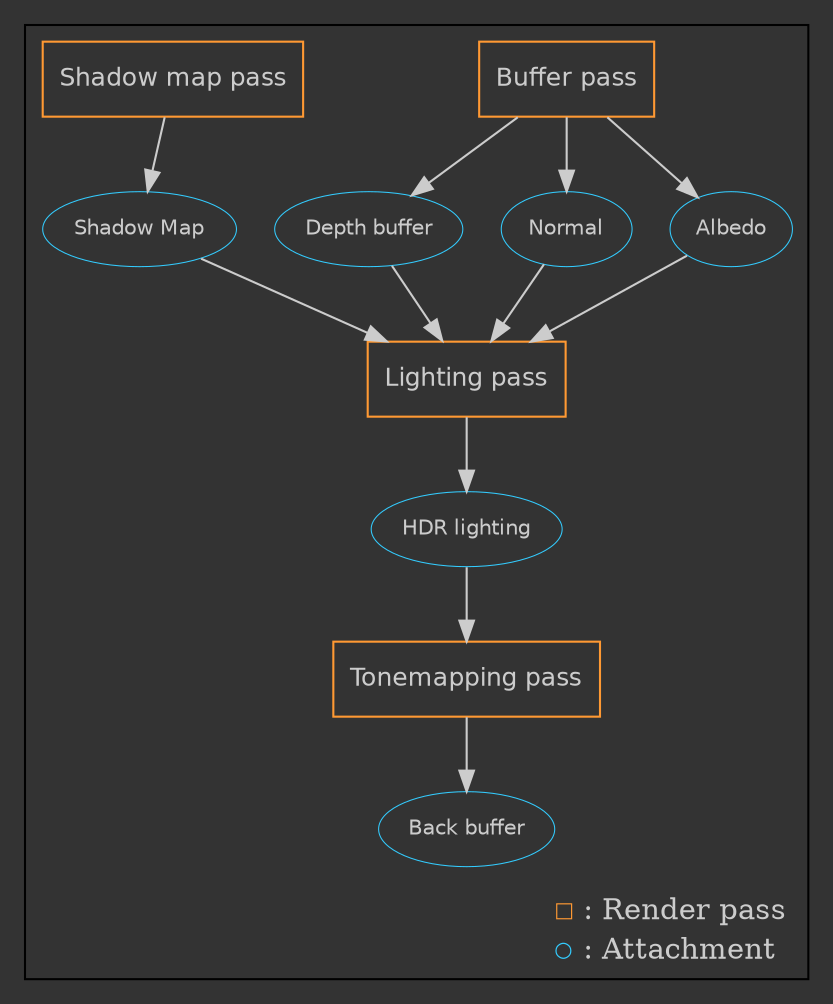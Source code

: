 digraph G {
  bgcolor = "#333333";
  edge [color="#CCCCCC"];
  node [fontcolor="#CCCCCC", fontname="Helvetica", fontsize="12"];

  subgraph clusterMain {
      graph [labelloc="b" labeljust="r" label=<
      <TABLE BORDER="0" CELLBORDER="0" CELLSPACING="0"><TR>
      <TD><FONT POINT-SIZE="10" COLOR="#FF9933">&#x25A1;</FONT></TD>
      <TD ALIGN="left"><FONT COLOR="#CCCCCC">:&nbsp;Render pass</FONT></TD></TR>
      <TR>
      <TD><FONT POINT-SIZE="10" COLOR="#33CCFF">&#x25CB;</FONT></TD>
      <TD ALIGN="left"><FONT COLOR="#CCCCCC">:&nbsp;Attachment</FONT></TD></TR>
      </TABLE>>];

    // Node shapes and labels.
    node [shape=rectangle, color="#FF9933"];
    a [label="Buffer pass"];
    b [label="Shadow map pass"];
    c [label="Lighting pass"];
    d [label="Tonemapping pass"];

    node [shape=ellipse, color="#33CCFF", fontsize=10, penwidth=0.5];
    e [label="Depth buffer"];
    f [label="Normal"];
    g [label="Albedo"];
    h [label="Shadow Map"];
    i [label="HDR lighting"];
    j [label="Back buffer"];

    // Edges between nodes.
    a -> e
    a -> f
    a -> g
    b -> h
    c -> i
    d -> j
    e -> c
    f -> c
    g -> c
    h -> c
    i -> d
  }
}

